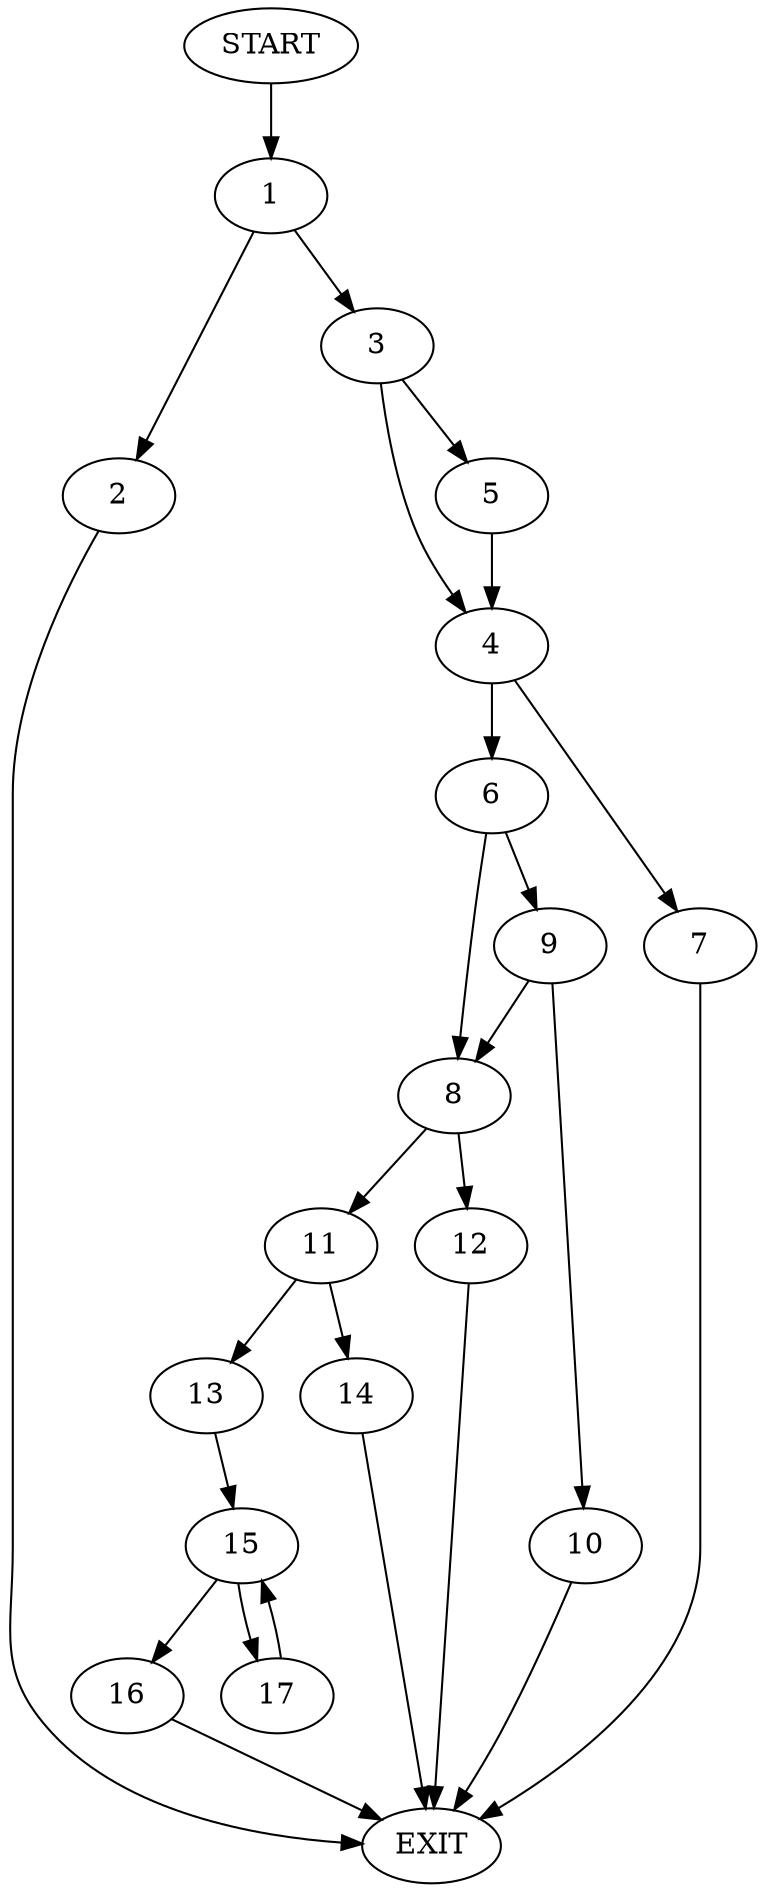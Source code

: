 digraph {
0 [label="START"]
18 [label="EXIT"]
0 -> 1
1 -> 2
1 -> 3
3 -> 4
3 -> 5
2 -> 18
5 -> 4
4 -> 6
4 -> 7
6 -> 8
6 -> 9
7 -> 18
9 -> 8
9 -> 10
8 -> 11
8 -> 12
10 -> 18
12 -> 18
11 -> 13
11 -> 14
13 -> 15
14 -> 18
15 -> 16
15 -> 17
17 -> 15
16 -> 18
}
